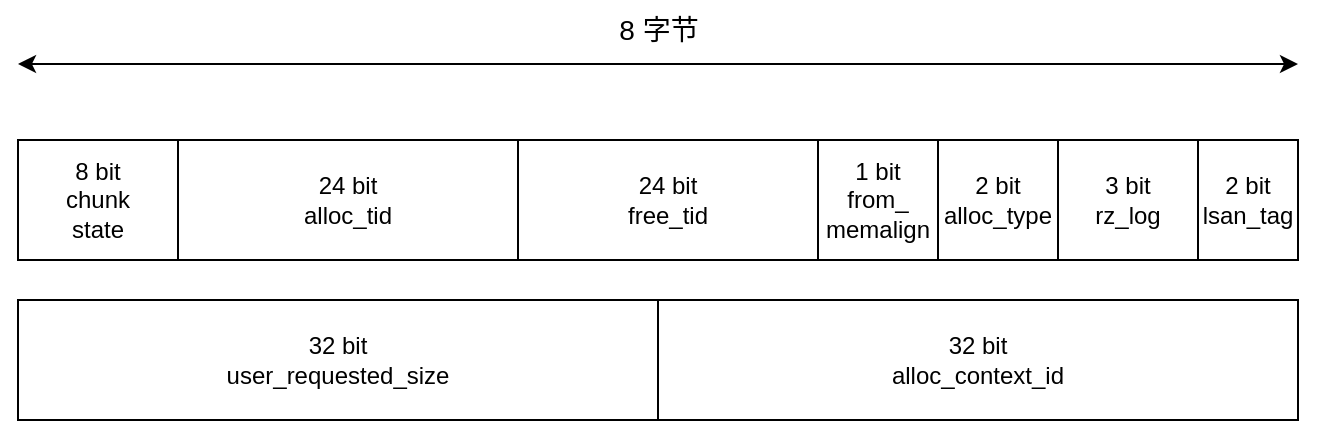 <mxfile version="21.6.6" type="device">
  <diagram name="第 1 页" id="blD9YHmnlmHxHA63Bs1x">
    <mxGraphModel dx="954" dy="610" grid="1" gridSize="10" guides="1" tooltips="1" connect="1" arrows="1" fold="1" page="1" pageScale="1" pageWidth="827" pageHeight="1169" math="0" shadow="0">
      <root>
        <mxCell id="0" />
        <mxCell id="1" parent="0" />
        <mxCell id="-VHPMTe-ZJGyelE538r9-1" value="" style="rounded=0;whiteSpace=wrap;html=1;" vertex="1" parent="1">
          <mxGeometry x="80" y="200" width="640" height="60" as="geometry" />
        </mxCell>
        <mxCell id="-VHPMTe-ZJGyelE538r9-2" value="" style="rounded=0;whiteSpace=wrap;html=1;" vertex="1" parent="1">
          <mxGeometry x="80" y="280" width="640" height="60" as="geometry" />
        </mxCell>
        <mxCell id="-VHPMTe-ZJGyelE538r9-3" value="" style="endArrow=none;html=1;rounded=0;entryX=0.061;entryY=0.017;entryDx=0;entryDy=0;entryPerimeter=0;" edge="1" parent="1" target="-VHPMTe-ZJGyelE538r9-1">
          <mxGeometry width="50" height="50" relative="1" as="geometry">
            <mxPoint x="120" y="260" as="sourcePoint" />
            <mxPoint x="190" y="80" as="targetPoint" />
          </mxGeometry>
        </mxCell>
        <mxCell id="-VHPMTe-ZJGyelE538r9-4" value="8 bit&lt;br&gt;chunk&lt;br&gt;state" style="rounded=0;whiteSpace=wrap;html=1;" vertex="1" parent="1">
          <mxGeometry x="80" y="200" width="80" height="60" as="geometry" />
        </mxCell>
        <mxCell id="-VHPMTe-ZJGyelE538r9-7" value="" style="group" vertex="1" connectable="0" parent="1">
          <mxGeometry x="80" y="130" width="640" height="32" as="geometry" />
        </mxCell>
        <mxCell id="-VHPMTe-ZJGyelE538r9-5" value="" style="endArrow=classic;startArrow=classic;html=1;rounded=0;" edge="1" parent="-VHPMTe-ZJGyelE538r9-7">
          <mxGeometry width="50" height="50" relative="1" as="geometry">
            <mxPoint y="32" as="sourcePoint" />
            <mxPoint x="640" y="32" as="targetPoint" />
          </mxGeometry>
        </mxCell>
        <mxCell id="-VHPMTe-ZJGyelE538r9-6" value="&lt;font style=&quot;font-size: 14px;&quot;&gt;8 字节&lt;/font&gt;" style="text;html=1;align=center;verticalAlign=middle;resizable=0;points=[];autosize=1;strokeColor=none;fillColor=none;" vertex="1" parent="-VHPMTe-ZJGyelE538r9-7">
          <mxGeometry x="290" width="60" height="30" as="geometry" />
        </mxCell>
        <mxCell id="-VHPMTe-ZJGyelE538r9-8" value="24 bit&lt;br&gt;alloc_tid" style="rounded=0;whiteSpace=wrap;html=1;" vertex="1" parent="1">
          <mxGeometry x="160" y="200" width="170" height="60" as="geometry" />
        </mxCell>
        <mxCell id="-VHPMTe-ZJGyelE538r9-9" value="24 bit&lt;br&gt;free_tid" style="rounded=0;whiteSpace=wrap;html=1;" vertex="1" parent="1">
          <mxGeometry x="330" y="200" width="150" height="60" as="geometry" />
        </mxCell>
        <mxCell id="-VHPMTe-ZJGyelE538r9-10" value="1 bit&lt;br&gt;from_&lt;br&gt;memalign" style="rounded=0;whiteSpace=wrap;html=1;" vertex="1" parent="1">
          <mxGeometry x="480" y="200" width="60" height="60" as="geometry" />
        </mxCell>
        <mxCell id="-VHPMTe-ZJGyelE538r9-11" value="2 bit&lt;br&gt;lsan_tag" style="rounded=0;whiteSpace=wrap;html=1;" vertex="1" parent="1">
          <mxGeometry x="670" y="200" width="50" height="60" as="geometry" />
        </mxCell>
        <mxCell id="-VHPMTe-ZJGyelE538r9-12" value="3 bit&lt;br&gt;rz_log" style="rounded=0;whiteSpace=wrap;html=1;" vertex="1" parent="1">
          <mxGeometry x="600" y="200" width="70" height="60" as="geometry" />
        </mxCell>
        <mxCell id="-VHPMTe-ZJGyelE538r9-15" value="2 bit&lt;br&gt;alloc_type" style="rounded=0;whiteSpace=wrap;html=1;" vertex="1" parent="1">
          <mxGeometry x="540" y="200" width="60" height="60" as="geometry" />
        </mxCell>
        <mxCell id="-VHPMTe-ZJGyelE538r9-17" value="32 bit&lt;br&gt;user_requested_size" style="rounded=0;whiteSpace=wrap;html=1;" vertex="1" parent="1">
          <mxGeometry x="80" y="280" width="320" height="60" as="geometry" />
        </mxCell>
        <mxCell id="-VHPMTe-ZJGyelE538r9-18" value="32 bit&lt;br&gt;alloc_context_id" style="rounded=0;whiteSpace=wrap;html=1;" vertex="1" parent="1">
          <mxGeometry x="400" y="280" width="320" height="60" as="geometry" />
        </mxCell>
      </root>
    </mxGraphModel>
  </diagram>
</mxfile>

